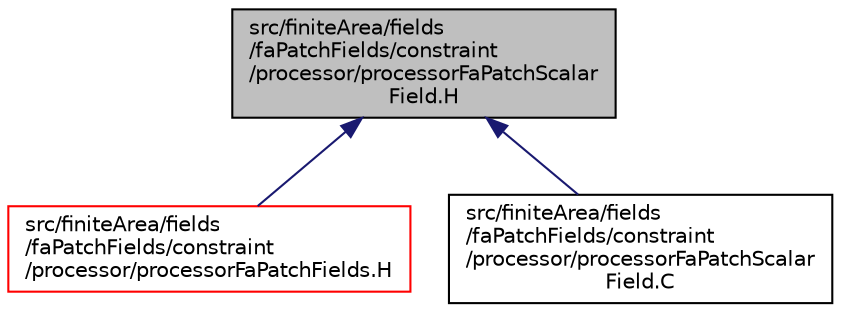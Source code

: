 digraph "src/finiteArea/fields/faPatchFields/constraint/processor/processorFaPatchScalarField.H"
{
  bgcolor="transparent";
  edge [fontname="Helvetica",fontsize="10",labelfontname="Helvetica",labelfontsize="10"];
  node [fontname="Helvetica",fontsize="10",shape=record];
  Node1 [label="src/finiteArea/fields\l/faPatchFields/constraint\l/processor/processorFaPatchScalar\lField.H",height=0.2,width=0.4,color="black", fillcolor="grey75", style="filled" fontcolor="black"];
  Node1 -> Node2 [dir="back",color="midnightblue",fontsize="10",style="solid",fontname="Helvetica"];
  Node2 [label="src/finiteArea/fields\l/faPatchFields/constraint\l/processor/processorFaPatchFields.H",height=0.2,width=0.4,color="red",URL="$processorFaPatchFields_8H.html"];
  Node1 -> Node3 [dir="back",color="midnightblue",fontsize="10",style="solid",fontname="Helvetica"];
  Node3 [label="src/finiteArea/fields\l/faPatchFields/constraint\l/processor/processorFaPatchScalar\lField.C",height=0.2,width=0.4,color="black",URL="$processorFaPatchScalarField_8C.html"];
}
